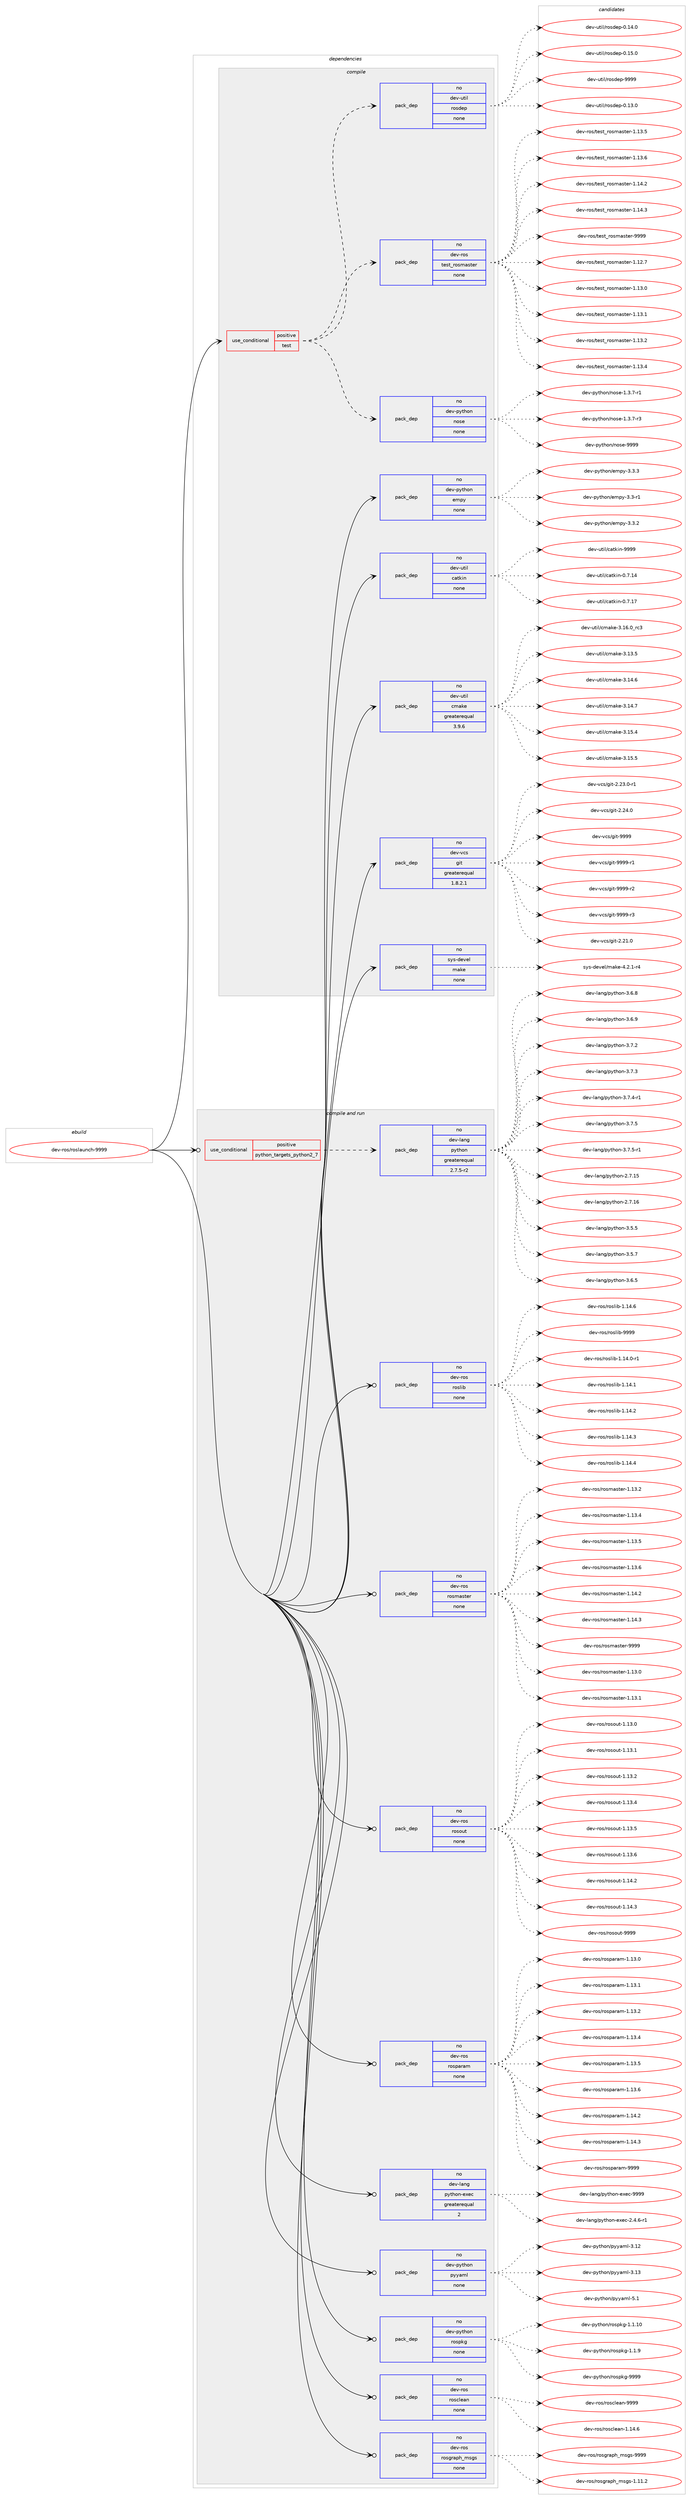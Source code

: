 digraph prolog {

# *************
# Graph options
# *************

newrank=true;
concentrate=true;
compound=true;
graph [rankdir=LR,fontname=Helvetica,fontsize=10,ranksep=1.5];#, ranksep=2.5, nodesep=0.2];
edge  [arrowhead=vee];
node  [fontname=Helvetica,fontsize=10];

# **********
# The ebuild
# **********

subgraph cluster_leftcol {
color=gray;
rank=same;
label=<<i>ebuild</i>>;
id [label="dev-ros/roslaunch-9999", color=red, width=4, href="../dev-ros/roslaunch-9999.svg"];
}

# ****************
# The dependencies
# ****************

subgraph cluster_midcol {
color=gray;
label=<<i>dependencies</i>>;
subgraph cluster_compile {
fillcolor="#eeeeee";
style=filled;
label=<<i>compile</i>>;
subgraph cond154716 {
dependency661792 [label=<<TABLE BORDER="0" CELLBORDER="1" CELLSPACING="0" CELLPADDING="4"><TR><TD ROWSPAN="3" CELLPADDING="10">use_conditional</TD></TR><TR><TD>positive</TD></TR><TR><TD>test</TD></TR></TABLE>>, shape=none, color=red];
subgraph pack495170 {
dependency661793 [label=<<TABLE BORDER="0" CELLBORDER="1" CELLSPACING="0" CELLPADDING="4" WIDTH="220"><TR><TD ROWSPAN="6" CELLPADDING="30">pack_dep</TD></TR><TR><TD WIDTH="110">no</TD></TR><TR><TD>dev-util</TD></TR><TR><TD>rosdep</TD></TR><TR><TD>none</TD></TR><TR><TD></TD></TR></TABLE>>, shape=none, color=blue];
}
dependency661792:e -> dependency661793:w [weight=20,style="dashed",arrowhead="vee"];
subgraph pack495171 {
dependency661794 [label=<<TABLE BORDER="0" CELLBORDER="1" CELLSPACING="0" CELLPADDING="4" WIDTH="220"><TR><TD ROWSPAN="6" CELLPADDING="30">pack_dep</TD></TR><TR><TD WIDTH="110">no</TD></TR><TR><TD>dev-python</TD></TR><TR><TD>nose</TD></TR><TR><TD>none</TD></TR><TR><TD></TD></TR></TABLE>>, shape=none, color=blue];
}
dependency661792:e -> dependency661794:w [weight=20,style="dashed",arrowhead="vee"];
subgraph pack495172 {
dependency661795 [label=<<TABLE BORDER="0" CELLBORDER="1" CELLSPACING="0" CELLPADDING="4" WIDTH="220"><TR><TD ROWSPAN="6" CELLPADDING="30">pack_dep</TD></TR><TR><TD WIDTH="110">no</TD></TR><TR><TD>dev-ros</TD></TR><TR><TD>test_rosmaster</TD></TR><TR><TD>none</TD></TR><TR><TD></TD></TR></TABLE>>, shape=none, color=blue];
}
dependency661792:e -> dependency661795:w [weight=20,style="dashed",arrowhead="vee"];
}
id:e -> dependency661792:w [weight=20,style="solid",arrowhead="vee"];
subgraph pack495173 {
dependency661796 [label=<<TABLE BORDER="0" CELLBORDER="1" CELLSPACING="0" CELLPADDING="4" WIDTH="220"><TR><TD ROWSPAN="6" CELLPADDING="30">pack_dep</TD></TR><TR><TD WIDTH="110">no</TD></TR><TR><TD>dev-python</TD></TR><TR><TD>empy</TD></TR><TR><TD>none</TD></TR><TR><TD></TD></TR></TABLE>>, shape=none, color=blue];
}
id:e -> dependency661796:w [weight=20,style="solid",arrowhead="vee"];
subgraph pack495174 {
dependency661797 [label=<<TABLE BORDER="0" CELLBORDER="1" CELLSPACING="0" CELLPADDING="4" WIDTH="220"><TR><TD ROWSPAN="6" CELLPADDING="30">pack_dep</TD></TR><TR><TD WIDTH="110">no</TD></TR><TR><TD>dev-util</TD></TR><TR><TD>catkin</TD></TR><TR><TD>none</TD></TR><TR><TD></TD></TR></TABLE>>, shape=none, color=blue];
}
id:e -> dependency661797:w [weight=20,style="solid",arrowhead="vee"];
subgraph pack495175 {
dependency661798 [label=<<TABLE BORDER="0" CELLBORDER="1" CELLSPACING="0" CELLPADDING="4" WIDTH="220"><TR><TD ROWSPAN="6" CELLPADDING="30">pack_dep</TD></TR><TR><TD WIDTH="110">no</TD></TR><TR><TD>dev-util</TD></TR><TR><TD>cmake</TD></TR><TR><TD>greaterequal</TD></TR><TR><TD>3.9.6</TD></TR></TABLE>>, shape=none, color=blue];
}
id:e -> dependency661798:w [weight=20,style="solid",arrowhead="vee"];
subgraph pack495176 {
dependency661799 [label=<<TABLE BORDER="0" CELLBORDER="1" CELLSPACING="0" CELLPADDING="4" WIDTH="220"><TR><TD ROWSPAN="6" CELLPADDING="30">pack_dep</TD></TR><TR><TD WIDTH="110">no</TD></TR><TR><TD>dev-vcs</TD></TR><TR><TD>git</TD></TR><TR><TD>greaterequal</TD></TR><TR><TD>1.8.2.1</TD></TR></TABLE>>, shape=none, color=blue];
}
id:e -> dependency661799:w [weight=20,style="solid",arrowhead="vee"];
subgraph pack495177 {
dependency661800 [label=<<TABLE BORDER="0" CELLBORDER="1" CELLSPACING="0" CELLPADDING="4" WIDTH="220"><TR><TD ROWSPAN="6" CELLPADDING="30">pack_dep</TD></TR><TR><TD WIDTH="110">no</TD></TR><TR><TD>sys-devel</TD></TR><TR><TD>make</TD></TR><TR><TD>none</TD></TR><TR><TD></TD></TR></TABLE>>, shape=none, color=blue];
}
id:e -> dependency661800:w [weight=20,style="solid",arrowhead="vee"];
}
subgraph cluster_compileandrun {
fillcolor="#eeeeee";
style=filled;
label=<<i>compile and run</i>>;
subgraph cond154717 {
dependency661801 [label=<<TABLE BORDER="0" CELLBORDER="1" CELLSPACING="0" CELLPADDING="4"><TR><TD ROWSPAN="3" CELLPADDING="10">use_conditional</TD></TR><TR><TD>positive</TD></TR><TR><TD>python_targets_python2_7</TD></TR></TABLE>>, shape=none, color=red];
subgraph pack495178 {
dependency661802 [label=<<TABLE BORDER="0" CELLBORDER="1" CELLSPACING="0" CELLPADDING="4" WIDTH="220"><TR><TD ROWSPAN="6" CELLPADDING="30">pack_dep</TD></TR><TR><TD WIDTH="110">no</TD></TR><TR><TD>dev-lang</TD></TR><TR><TD>python</TD></TR><TR><TD>greaterequal</TD></TR><TR><TD>2.7.5-r2</TD></TR></TABLE>>, shape=none, color=blue];
}
dependency661801:e -> dependency661802:w [weight=20,style="dashed",arrowhead="vee"];
}
id:e -> dependency661801:w [weight=20,style="solid",arrowhead="odotvee"];
subgraph pack495179 {
dependency661803 [label=<<TABLE BORDER="0" CELLBORDER="1" CELLSPACING="0" CELLPADDING="4" WIDTH="220"><TR><TD ROWSPAN="6" CELLPADDING="30">pack_dep</TD></TR><TR><TD WIDTH="110">no</TD></TR><TR><TD>dev-lang</TD></TR><TR><TD>python-exec</TD></TR><TR><TD>greaterequal</TD></TR><TR><TD>2</TD></TR></TABLE>>, shape=none, color=blue];
}
id:e -> dependency661803:w [weight=20,style="solid",arrowhead="odotvee"];
subgraph pack495180 {
dependency661804 [label=<<TABLE BORDER="0" CELLBORDER="1" CELLSPACING="0" CELLPADDING="4" WIDTH="220"><TR><TD ROWSPAN="6" CELLPADDING="30">pack_dep</TD></TR><TR><TD WIDTH="110">no</TD></TR><TR><TD>dev-python</TD></TR><TR><TD>pyyaml</TD></TR><TR><TD>none</TD></TR><TR><TD></TD></TR></TABLE>>, shape=none, color=blue];
}
id:e -> dependency661804:w [weight=20,style="solid",arrowhead="odotvee"];
subgraph pack495181 {
dependency661805 [label=<<TABLE BORDER="0" CELLBORDER="1" CELLSPACING="0" CELLPADDING="4" WIDTH="220"><TR><TD ROWSPAN="6" CELLPADDING="30">pack_dep</TD></TR><TR><TD WIDTH="110">no</TD></TR><TR><TD>dev-python</TD></TR><TR><TD>rospkg</TD></TR><TR><TD>none</TD></TR><TR><TD></TD></TR></TABLE>>, shape=none, color=blue];
}
id:e -> dependency661805:w [weight=20,style="solid",arrowhead="odotvee"];
subgraph pack495182 {
dependency661806 [label=<<TABLE BORDER="0" CELLBORDER="1" CELLSPACING="0" CELLPADDING="4" WIDTH="220"><TR><TD ROWSPAN="6" CELLPADDING="30">pack_dep</TD></TR><TR><TD WIDTH="110">no</TD></TR><TR><TD>dev-ros</TD></TR><TR><TD>rosclean</TD></TR><TR><TD>none</TD></TR><TR><TD></TD></TR></TABLE>>, shape=none, color=blue];
}
id:e -> dependency661806:w [weight=20,style="solid",arrowhead="odotvee"];
subgraph pack495183 {
dependency661807 [label=<<TABLE BORDER="0" CELLBORDER="1" CELLSPACING="0" CELLPADDING="4" WIDTH="220"><TR><TD ROWSPAN="6" CELLPADDING="30">pack_dep</TD></TR><TR><TD WIDTH="110">no</TD></TR><TR><TD>dev-ros</TD></TR><TR><TD>rosgraph_msgs</TD></TR><TR><TD>none</TD></TR><TR><TD></TD></TR></TABLE>>, shape=none, color=blue];
}
id:e -> dependency661807:w [weight=20,style="solid",arrowhead="odotvee"];
subgraph pack495184 {
dependency661808 [label=<<TABLE BORDER="0" CELLBORDER="1" CELLSPACING="0" CELLPADDING="4" WIDTH="220"><TR><TD ROWSPAN="6" CELLPADDING="30">pack_dep</TD></TR><TR><TD WIDTH="110">no</TD></TR><TR><TD>dev-ros</TD></TR><TR><TD>roslib</TD></TR><TR><TD>none</TD></TR><TR><TD></TD></TR></TABLE>>, shape=none, color=blue];
}
id:e -> dependency661808:w [weight=20,style="solid",arrowhead="odotvee"];
subgraph pack495185 {
dependency661809 [label=<<TABLE BORDER="0" CELLBORDER="1" CELLSPACING="0" CELLPADDING="4" WIDTH="220"><TR><TD ROWSPAN="6" CELLPADDING="30">pack_dep</TD></TR><TR><TD WIDTH="110">no</TD></TR><TR><TD>dev-ros</TD></TR><TR><TD>rosmaster</TD></TR><TR><TD>none</TD></TR><TR><TD></TD></TR></TABLE>>, shape=none, color=blue];
}
id:e -> dependency661809:w [weight=20,style="solid",arrowhead="odotvee"];
subgraph pack495186 {
dependency661810 [label=<<TABLE BORDER="0" CELLBORDER="1" CELLSPACING="0" CELLPADDING="4" WIDTH="220"><TR><TD ROWSPAN="6" CELLPADDING="30">pack_dep</TD></TR><TR><TD WIDTH="110">no</TD></TR><TR><TD>dev-ros</TD></TR><TR><TD>rosout</TD></TR><TR><TD>none</TD></TR><TR><TD></TD></TR></TABLE>>, shape=none, color=blue];
}
id:e -> dependency661810:w [weight=20,style="solid",arrowhead="odotvee"];
subgraph pack495187 {
dependency661811 [label=<<TABLE BORDER="0" CELLBORDER="1" CELLSPACING="0" CELLPADDING="4" WIDTH="220"><TR><TD ROWSPAN="6" CELLPADDING="30">pack_dep</TD></TR><TR><TD WIDTH="110">no</TD></TR><TR><TD>dev-ros</TD></TR><TR><TD>rosparam</TD></TR><TR><TD>none</TD></TR><TR><TD></TD></TR></TABLE>>, shape=none, color=blue];
}
id:e -> dependency661811:w [weight=20,style="solid",arrowhead="odotvee"];
}
subgraph cluster_run {
fillcolor="#eeeeee";
style=filled;
label=<<i>run</i>>;
}
}

# **************
# The candidates
# **************

subgraph cluster_choices {
rank=same;
color=gray;
label=<<i>candidates</i>>;

subgraph choice495170 {
color=black;
nodesep=1;
choice100101118451171161051084711411111510010111245484649514648 [label="dev-util/rosdep-0.13.0", color=red, width=4,href="../dev-util/rosdep-0.13.0.svg"];
choice100101118451171161051084711411111510010111245484649524648 [label="dev-util/rosdep-0.14.0", color=red, width=4,href="../dev-util/rosdep-0.14.0.svg"];
choice100101118451171161051084711411111510010111245484649534648 [label="dev-util/rosdep-0.15.0", color=red, width=4,href="../dev-util/rosdep-0.15.0.svg"];
choice10010111845117116105108471141111151001011124557575757 [label="dev-util/rosdep-9999", color=red, width=4,href="../dev-util/rosdep-9999.svg"];
dependency661793:e -> choice100101118451171161051084711411111510010111245484649514648:w [style=dotted,weight="100"];
dependency661793:e -> choice100101118451171161051084711411111510010111245484649524648:w [style=dotted,weight="100"];
dependency661793:e -> choice100101118451171161051084711411111510010111245484649534648:w [style=dotted,weight="100"];
dependency661793:e -> choice10010111845117116105108471141111151001011124557575757:w [style=dotted,weight="100"];
}
subgraph choice495171 {
color=black;
nodesep=1;
choice10010111845112121116104111110471101111151014549465146554511449 [label="dev-python/nose-1.3.7-r1", color=red, width=4,href="../dev-python/nose-1.3.7-r1.svg"];
choice10010111845112121116104111110471101111151014549465146554511451 [label="dev-python/nose-1.3.7-r3", color=red, width=4,href="../dev-python/nose-1.3.7-r3.svg"];
choice10010111845112121116104111110471101111151014557575757 [label="dev-python/nose-9999", color=red, width=4,href="../dev-python/nose-9999.svg"];
dependency661794:e -> choice10010111845112121116104111110471101111151014549465146554511449:w [style=dotted,weight="100"];
dependency661794:e -> choice10010111845112121116104111110471101111151014549465146554511451:w [style=dotted,weight="100"];
dependency661794:e -> choice10010111845112121116104111110471101111151014557575757:w [style=dotted,weight="100"];
}
subgraph choice495172 {
color=black;
nodesep=1;
choice1001011184511411111547116101115116951141111151099711511610111445494649504655 [label="dev-ros/test_rosmaster-1.12.7", color=red, width=4,href="../dev-ros/test_rosmaster-1.12.7.svg"];
choice1001011184511411111547116101115116951141111151099711511610111445494649514648 [label="dev-ros/test_rosmaster-1.13.0", color=red, width=4,href="../dev-ros/test_rosmaster-1.13.0.svg"];
choice1001011184511411111547116101115116951141111151099711511610111445494649514649 [label="dev-ros/test_rosmaster-1.13.1", color=red, width=4,href="../dev-ros/test_rosmaster-1.13.1.svg"];
choice1001011184511411111547116101115116951141111151099711511610111445494649514650 [label="dev-ros/test_rosmaster-1.13.2", color=red, width=4,href="../dev-ros/test_rosmaster-1.13.2.svg"];
choice1001011184511411111547116101115116951141111151099711511610111445494649514652 [label="dev-ros/test_rosmaster-1.13.4", color=red, width=4,href="../dev-ros/test_rosmaster-1.13.4.svg"];
choice1001011184511411111547116101115116951141111151099711511610111445494649514653 [label="dev-ros/test_rosmaster-1.13.5", color=red, width=4,href="../dev-ros/test_rosmaster-1.13.5.svg"];
choice1001011184511411111547116101115116951141111151099711511610111445494649514654 [label="dev-ros/test_rosmaster-1.13.6", color=red, width=4,href="../dev-ros/test_rosmaster-1.13.6.svg"];
choice1001011184511411111547116101115116951141111151099711511610111445494649524650 [label="dev-ros/test_rosmaster-1.14.2", color=red, width=4,href="../dev-ros/test_rosmaster-1.14.2.svg"];
choice1001011184511411111547116101115116951141111151099711511610111445494649524651 [label="dev-ros/test_rosmaster-1.14.3", color=red, width=4,href="../dev-ros/test_rosmaster-1.14.3.svg"];
choice100101118451141111154711610111511695114111115109971151161011144557575757 [label="dev-ros/test_rosmaster-9999", color=red, width=4,href="../dev-ros/test_rosmaster-9999.svg"];
dependency661795:e -> choice1001011184511411111547116101115116951141111151099711511610111445494649504655:w [style=dotted,weight="100"];
dependency661795:e -> choice1001011184511411111547116101115116951141111151099711511610111445494649514648:w [style=dotted,weight="100"];
dependency661795:e -> choice1001011184511411111547116101115116951141111151099711511610111445494649514649:w [style=dotted,weight="100"];
dependency661795:e -> choice1001011184511411111547116101115116951141111151099711511610111445494649514650:w [style=dotted,weight="100"];
dependency661795:e -> choice1001011184511411111547116101115116951141111151099711511610111445494649514652:w [style=dotted,weight="100"];
dependency661795:e -> choice1001011184511411111547116101115116951141111151099711511610111445494649514653:w [style=dotted,weight="100"];
dependency661795:e -> choice1001011184511411111547116101115116951141111151099711511610111445494649514654:w [style=dotted,weight="100"];
dependency661795:e -> choice1001011184511411111547116101115116951141111151099711511610111445494649524650:w [style=dotted,weight="100"];
dependency661795:e -> choice1001011184511411111547116101115116951141111151099711511610111445494649524651:w [style=dotted,weight="100"];
dependency661795:e -> choice100101118451141111154711610111511695114111115109971151161011144557575757:w [style=dotted,weight="100"];
}
subgraph choice495173 {
color=black;
nodesep=1;
choice1001011184511212111610411111047101109112121455146514511449 [label="dev-python/empy-3.3-r1", color=red, width=4,href="../dev-python/empy-3.3-r1.svg"];
choice1001011184511212111610411111047101109112121455146514650 [label="dev-python/empy-3.3.2", color=red, width=4,href="../dev-python/empy-3.3.2.svg"];
choice1001011184511212111610411111047101109112121455146514651 [label="dev-python/empy-3.3.3", color=red, width=4,href="../dev-python/empy-3.3.3.svg"];
dependency661796:e -> choice1001011184511212111610411111047101109112121455146514511449:w [style=dotted,weight="100"];
dependency661796:e -> choice1001011184511212111610411111047101109112121455146514650:w [style=dotted,weight="100"];
dependency661796:e -> choice1001011184511212111610411111047101109112121455146514651:w [style=dotted,weight="100"];
}
subgraph choice495174 {
color=black;
nodesep=1;
choice1001011184511711610510847999711610710511045484655464952 [label="dev-util/catkin-0.7.14", color=red, width=4,href="../dev-util/catkin-0.7.14.svg"];
choice1001011184511711610510847999711610710511045484655464955 [label="dev-util/catkin-0.7.17", color=red, width=4,href="../dev-util/catkin-0.7.17.svg"];
choice100101118451171161051084799971161071051104557575757 [label="dev-util/catkin-9999", color=red, width=4,href="../dev-util/catkin-9999.svg"];
dependency661797:e -> choice1001011184511711610510847999711610710511045484655464952:w [style=dotted,weight="100"];
dependency661797:e -> choice1001011184511711610510847999711610710511045484655464955:w [style=dotted,weight="100"];
dependency661797:e -> choice100101118451171161051084799971161071051104557575757:w [style=dotted,weight="100"];
}
subgraph choice495175 {
color=black;
nodesep=1;
choice1001011184511711610510847991099710710145514649514653 [label="dev-util/cmake-3.13.5", color=red, width=4,href="../dev-util/cmake-3.13.5.svg"];
choice1001011184511711610510847991099710710145514649524654 [label="dev-util/cmake-3.14.6", color=red, width=4,href="../dev-util/cmake-3.14.6.svg"];
choice1001011184511711610510847991099710710145514649524655 [label="dev-util/cmake-3.14.7", color=red, width=4,href="../dev-util/cmake-3.14.7.svg"];
choice1001011184511711610510847991099710710145514649534652 [label="dev-util/cmake-3.15.4", color=red, width=4,href="../dev-util/cmake-3.15.4.svg"];
choice1001011184511711610510847991099710710145514649534653 [label="dev-util/cmake-3.15.5", color=red, width=4,href="../dev-util/cmake-3.15.5.svg"];
choice1001011184511711610510847991099710710145514649544648951149951 [label="dev-util/cmake-3.16.0_rc3", color=red, width=4,href="../dev-util/cmake-3.16.0_rc3.svg"];
dependency661798:e -> choice1001011184511711610510847991099710710145514649514653:w [style=dotted,weight="100"];
dependency661798:e -> choice1001011184511711610510847991099710710145514649524654:w [style=dotted,weight="100"];
dependency661798:e -> choice1001011184511711610510847991099710710145514649524655:w [style=dotted,weight="100"];
dependency661798:e -> choice1001011184511711610510847991099710710145514649534652:w [style=dotted,weight="100"];
dependency661798:e -> choice1001011184511711610510847991099710710145514649534653:w [style=dotted,weight="100"];
dependency661798:e -> choice1001011184511711610510847991099710710145514649544648951149951:w [style=dotted,weight="100"];
}
subgraph choice495176 {
color=black;
nodesep=1;
choice10010111845118991154710310511645504650494648 [label="dev-vcs/git-2.21.0", color=red, width=4,href="../dev-vcs/git-2.21.0.svg"];
choice100101118451189911547103105116455046505146484511449 [label="dev-vcs/git-2.23.0-r1", color=red, width=4,href="../dev-vcs/git-2.23.0-r1.svg"];
choice10010111845118991154710310511645504650524648 [label="dev-vcs/git-2.24.0", color=red, width=4,href="../dev-vcs/git-2.24.0.svg"];
choice1001011184511899115471031051164557575757 [label="dev-vcs/git-9999", color=red, width=4,href="../dev-vcs/git-9999.svg"];
choice10010111845118991154710310511645575757574511449 [label="dev-vcs/git-9999-r1", color=red, width=4,href="../dev-vcs/git-9999-r1.svg"];
choice10010111845118991154710310511645575757574511450 [label="dev-vcs/git-9999-r2", color=red, width=4,href="../dev-vcs/git-9999-r2.svg"];
choice10010111845118991154710310511645575757574511451 [label="dev-vcs/git-9999-r3", color=red, width=4,href="../dev-vcs/git-9999-r3.svg"];
dependency661799:e -> choice10010111845118991154710310511645504650494648:w [style=dotted,weight="100"];
dependency661799:e -> choice100101118451189911547103105116455046505146484511449:w [style=dotted,weight="100"];
dependency661799:e -> choice10010111845118991154710310511645504650524648:w [style=dotted,weight="100"];
dependency661799:e -> choice1001011184511899115471031051164557575757:w [style=dotted,weight="100"];
dependency661799:e -> choice10010111845118991154710310511645575757574511449:w [style=dotted,weight="100"];
dependency661799:e -> choice10010111845118991154710310511645575757574511450:w [style=dotted,weight="100"];
dependency661799:e -> choice10010111845118991154710310511645575757574511451:w [style=dotted,weight="100"];
}
subgraph choice495177 {
color=black;
nodesep=1;
choice1151211154510010111810110847109971071014552465046494511452 [label="sys-devel/make-4.2.1-r4", color=red, width=4,href="../sys-devel/make-4.2.1-r4.svg"];
dependency661800:e -> choice1151211154510010111810110847109971071014552465046494511452:w [style=dotted,weight="100"];
}
subgraph choice495178 {
color=black;
nodesep=1;
choice10010111845108971101034711212111610411111045504655464953 [label="dev-lang/python-2.7.15", color=red, width=4,href="../dev-lang/python-2.7.15.svg"];
choice10010111845108971101034711212111610411111045504655464954 [label="dev-lang/python-2.7.16", color=red, width=4,href="../dev-lang/python-2.7.16.svg"];
choice100101118451089711010347112121116104111110455146534653 [label="dev-lang/python-3.5.5", color=red, width=4,href="../dev-lang/python-3.5.5.svg"];
choice100101118451089711010347112121116104111110455146534655 [label="dev-lang/python-3.5.7", color=red, width=4,href="../dev-lang/python-3.5.7.svg"];
choice100101118451089711010347112121116104111110455146544653 [label="dev-lang/python-3.6.5", color=red, width=4,href="../dev-lang/python-3.6.5.svg"];
choice100101118451089711010347112121116104111110455146544656 [label="dev-lang/python-3.6.8", color=red, width=4,href="../dev-lang/python-3.6.8.svg"];
choice100101118451089711010347112121116104111110455146544657 [label="dev-lang/python-3.6.9", color=red, width=4,href="../dev-lang/python-3.6.9.svg"];
choice100101118451089711010347112121116104111110455146554650 [label="dev-lang/python-3.7.2", color=red, width=4,href="../dev-lang/python-3.7.2.svg"];
choice100101118451089711010347112121116104111110455146554651 [label="dev-lang/python-3.7.3", color=red, width=4,href="../dev-lang/python-3.7.3.svg"];
choice1001011184510897110103471121211161041111104551465546524511449 [label="dev-lang/python-3.7.4-r1", color=red, width=4,href="../dev-lang/python-3.7.4-r1.svg"];
choice100101118451089711010347112121116104111110455146554653 [label="dev-lang/python-3.7.5", color=red, width=4,href="../dev-lang/python-3.7.5.svg"];
choice1001011184510897110103471121211161041111104551465546534511449 [label="dev-lang/python-3.7.5-r1", color=red, width=4,href="../dev-lang/python-3.7.5-r1.svg"];
dependency661802:e -> choice10010111845108971101034711212111610411111045504655464953:w [style=dotted,weight="100"];
dependency661802:e -> choice10010111845108971101034711212111610411111045504655464954:w [style=dotted,weight="100"];
dependency661802:e -> choice100101118451089711010347112121116104111110455146534653:w [style=dotted,weight="100"];
dependency661802:e -> choice100101118451089711010347112121116104111110455146534655:w [style=dotted,weight="100"];
dependency661802:e -> choice100101118451089711010347112121116104111110455146544653:w [style=dotted,weight="100"];
dependency661802:e -> choice100101118451089711010347112121116104111110455146544656:w [style=dotted,weight="100"];
dependency661802:e -> choice100101118451089711010347112121116104111110455146544657:w [style=dotted,weight="100"];
dependency661802:e -> choice100101118451089711010347112121116104111110455146554650:w [style=dotted,weight="100"];
dependency661802:e -> choice100101118451089711010347112121116104111110455146554651:w [style=dotted,weight="100"];
dependency661802:e -> choice1001011184510897110103471121211161041111104551465546524511449:w [style=dotted,weight="100"];
dependency661802:e -> choice100101118451089711010347112121116104111110455146554653:w [style=dotted,weight="100"];
dependency661802:e -> choice1001011184510897110103471121211161041111104551465546534511449:w [style=dotted,weight="100"];
}
subgraph choice495179 {
color=black;
nodesep=1;
choice10010111845108971101034711212111610411111045101120101994550465246544511449 [label="dev-lang/python-exec-2.4.6-r1", color=red, width=4,href="../dev-lang/python-exec-2.4.6-r1.svg"];
choice10010111845108971101034711212111610411111045101120101994557575757 [label="dev-lang/python-exec-9999", color=red, width=4,href="../dev-lang/python-exec-9999.svg"];
dependency661803:e -> choice10010111845108971101034711212111610411111045101120101994550465246544511449:w [style=dotted,weight="100"];
dependency661803:e -> choice10010111845108971101034711212111610411111045101120101994557575757:w [style=dotted,weight="100"];
}
subgraph choice495180 {
color=black;
nodesep=1;
choice1001011184511212111610411111047112121121971091084551464950 [label="dev-python/pyyaml-3.12", color=red, width=4,href="../dev-python/pyyaml-3.12.svg"];
choice1001011184511212111610411111047112121121971091084551464951 [label="dev-python/pyyaml-3.13", color=red, width=4,href="../dev-python/pyyaml-3.13.svg"];
choice10010111845112121116104111110471121211219710910845534649 [label="dev-python/pyyaml-5.1", color=red, width=4,href="../dev-python/pyyaml-5.1.svg"];
dependency661804:e -> choice1001011184511212111610411111047112121121971091084551464950:w [style=dotted,weight="100"];
dependency661804:e -> choice1001011184511212111610411111047112121121971091084551464951:w [style=dotted,weight="100"];
dependency661804:e -> choice10010111845112121116104111110471121211219710910845534649:w [style=dotted,weight="100"];
}
subgraph choice495181 {
color=black;
nodesep=1;
choice100101118451121211161041111104711411111511210710345494649464948 [label="dev-python/rospkg-1.1.10", color=red, width=4,href="../dev-python/rospkg-1.1.10.svg"];
choice1001011184511212111610411111047114111115112107103454946494657 [label="dev-python/rospkg-1.1.9", color=red, width=4,href="../dev-python/rospkg-1.1.9.svg"];
choice10010111845112121116104111110471141111151121071034557575757 [label="dev-python/rospkg-9999", color=red, width=4,href="../dev-python/rospkg-9999.svg"];
dependency661805:e -> choice100101118451121211161041111104711411111511210710345494649464948:w [style=dotted,weight="100"];
dependency661805:e -> choice1001011184511212111610411111047114111115112107103454946494657:w [style=dotted,weight="100"];
dependency661805:e -> choice10010111845112121116104111110471141111151121071034557575757:w [style=dotted,weight="100"];
}
subgraph choice495182 {
color=black;
nodesep=1;
choice1001011184511411111547114111115991081019711045494649524654 [label="dev-ros/rosclean-1.14.6", color=red, width=4,href="../dev-ros/rosclean-1.14.6.svg"];
choice100101118451141111154711411111599108101971104557575757 [label="dev-ros/rosclean-9999", color=red, width=4,href="../dev-ros/rosclean-9999.svg"];
dependency661806:e -> choice1001011184511411111547114111115991081019711045494649524654:w [style=dotted,weight="100"];
dependency661806:e -> choice100101118451141111154711411111599108101971104557575757:w [style=dotted,weight="100"];
}
subgraph choice495183 {
color=black;
nodesep=1;
choice1001011184511411111547114111115103114971121049510911510311545494649494650 [label="dev-ros/rosgraph_msgs-1.11.2", color=red, width=4,href="../dev-ros/rosgraph_msgs-1.11.2.svg"];
choice100101118451141111154711411111510311497112104951091151031154557575757 [label="dev-ros/rosgraph_msgs-9999", color=red, width=4,href="../dev-ros/rosgraph_msgs-9999.svg"];
dependency661807:e -> choice1001011184511411111547114111115103114971121049510911510311545494649494650:w [style=dotted,weight="100"];
dependency661807:e -> choice100101118451141111154711411111510311497112104951091151031154557575757:w [style=dotted,weight="100"];
}
subgraph choice495184 {
color=black;
nodesep=1;
choice100101118451141111154711411111510810598454946495246484511449 [label="dev-ros/roslib-1.14.0-r1", color=red, width=4,href="../dev-ros/roslib-1.14.0-r1.svg"];
choice10010111845114111115471141111151081059845494649524649 [label="dev-ros/roslib-1.14.1", color=red, width=4,href="../dev-ros/roslib-1.14.1.svg"];
choice10010111845114111115471141111151081059845494649524650 [label="dev-ros/roslib-1.14.2", color=red, width=4,href="../dev-ros/roslib-1.14.2.svg"];
choice10010111845114111115471141111151081059845494649524651 [label="dev-ros/roslib-1.14.3", color=red, width=4,href="../dev-ros/roslib-1.14.3.svg"];
choice10010111845114111115471141111151081059845494649524652 [label="dev-ros/roslib-1.14.4", color=red, width=4,href="../dev-ros/roslib-1.14.4.svg"];
choice10010111845114111115471141111151081059845494649524654 [label="dev-ros/roslib-1.14.6", color=red, width=4,href="../dev-ros/roslib-1.14.6.svg"];
choice1001011184511411111547114111115108105984557575757 [label="dev-ros/roslib-9999", color=red, width=4,href="../dev-ros/roslib-9999.svg"];
dependency661808:e -> choice100101118451141111154711411111510810598454946495246484511449:w [style=dotted,weight="100"];
dependency661808:e -> choice10010111845114111115471141111151081059845494649524649:w [style=dotted,weight="100"];
dependency661808:e -> choice10010111845114111115471141111151081059845494649524650:w [style=dotted,weight="100"];
dependency661808:e -> choice10010111845114111115471141111151081059845494649524651:w [style=dotted,weight="100"];
dependency661808:e -> choice10010111845114111115471141111151081059845494649524652:w [style=dotted,weight="100"];
dependency661808:e -> choice10010111845114111115471141111151081059845494649524654:w [style=dotted,weight="100"];
dependency661808:e -> choice1001011184511411111547114111115108105984557575757:w [style=dotted,weight="100"];
}
subgraph choice495185 {
color=black;
nodesep=1;
choice10010111845114111115471141111151099711511610111445494649514648 [label="dev-ros/rosmaster-1.13.0", color=red, width=4,href="../dev-ros/rosmaster-1.13.0.svg"];
choice10010111845114111115471141111151099711511610111445494649514649 [label="dev-ros/rosmaster-1.13.1", color=red, width=4,href="../dev-ros/rosmaster-1.13.1.svg"];
choice10010111845114111115471141111151099711511610111445494649514650 [label="dev-ros/rosmaster-1.13.2", color=red, width=4,href="../dev-ros/rosmaster-1.13.2.svg"];
choice10010111845114111115471141111151099711511610111445494649514652 [label="dev-ros/rosmaster-1.13.4", color=red, width=4,href="../dev-ros/rosmaster-1.13.4.svg"];
choice10010111845114111115471141111151099711511610111445494649514653 [label="dev-ros/rosmaster-1.13.5", color=red, width=4,href="../dev-ros/rosmaster-1.13.5.svg"];
choice10010111845114111115471141111151099711511610111445494649514654 [label="dev-ros/rosmaster-1.13.6", color=red, width=4,href="../dev-ros/rosmaster-1.13.6.svg"];
choice10010111845114111115471141111151099711511610111445494649524650 [label="dev-ros/rosmaster-1.14.2", color=red, width=4,href="../dev-ros/rosmaster-1.14.2.svg"];
choice10010111845114111115471141111151099711511610111445494649524651 [label="dev-ros/rosmaster-1.14.3", color=red, width=4,href="../dev-ros/rosmaster-1.14.3.svg"];
choice1001011184511411111547114111115109971151161011144557575757 [label="dev-ros/rosmaster-9999", color=red, width=4,href="../dev-ros/rosmaster-9999.svg"];
dependency661809:e -> choice10010111845114111115471141111151099711511610111445494649514648:w [style=dotted,weight="100"];
dependency661809:e -> choice10010111845114111115471141111151099711511610111445494649514649:w [style=dotted,weight="100"];
dependency661809:e -> choice10010111845114111115471141111151099711511610111445494649514650:w [style=dotted,weight="100"];
dependency661809:e -> choice10010111845114111115471141111151099711511610111445494649514652:w [style=dotted,weight="100"];
dependency661809:e -> choice10010111845114111115471141111151099711511610111445494649514653:w [style=dotted,weight="100"];
dependency661809:e -> choice10010111845114111115471141111151099711511610111445494649514654:w [style=dotted,weight="100"];
dependency661809:e -> choice10010111845114111115471141111151099711511610111445494649524650:w [style=dotted,weight="100"];
dependency661809:e -> choice10010111845114111115471141111151099711511610111445494649524651:w [style=dotted,weight="100"];
dependency661809:e -> choice1001011184511411111547114111115109971151161011144557575757:w [style=dotted,weight="100"];
}
subgraph choice495186 {
color=black;
nodesep=1;
choice100101118451141111154711411111511111711645494649514648 [label="dev-ros/rosout-1.13.0", color=red, width=4,href="../dev-ros/rosout-1.13.0.svg"];
choice100101118451141111154711411111511111711645494649514649 [label="dev-ros/rosout-1.13.1", color=red, width=4,href="../dev-ros/rosout-1.13.1.svg"];
choice100101118451141111154711411111511111711645494649514650 [label="dev-ros/rosout-1.13.2", color=red, width=4,href="../dev-ros/rosout-1.13.2.svg"];
choice100101118451141111154711411111511111711645494649514652 [label="dev-ros/rosout-1.13.4", color=red, width=4,href="../dev-ros/rosout-1.13.4.svg"];
choice100101118451141111154711411111511111711645494649514653 [label="dev-ros/rosout-1.13.5", color=red, width=4,href="../dev-ros/rosout-1.13.5.svg"];
choice100101118451141111154711411111511111711645494649514654 [label="dev-ros/rosout-1.13.6", color=red, width=4,href="../dev-ros/rosout-1.13.6.svg"];
choice100101118451141111154711411111511111711645494649524650 [label="dev-ros/rosout-1.14.2", color=red, width=4,href="../dev-ros/rosout-1.14.2.svg"];
choice100101118451141111154711411111511111711645494649524651 [label="dev-ros/rosout-1.14.3", color=red, width=4,href="../dev-ros/rosout-1.14.3.svg"];
choice10010111845114111115471141111151111171164557575757 [label="dev-ros/rosout-9999", color=red, width=4,href="../dev-ros/rosout-9999.svg"];
dependency661810:e -> choice100101118451141111154711411111511111711645494649514648:w [style=dotted,weight="100"];
dependency661810:e -> choice100101118451141111154711411111511111711645494649514649:w [style=dotted,weight="100"];
dependency661810:e -> choice100101118451141111154711411111511111711645494649514650:w [style=dotted,weight="100"];
dependency661810:e -> choice100101118451141111154711411111511111711645494649514652:w [style=dotted,weight="100"];
dependency661810:e -> choice100101118451141111154711411111511111711645494649514653:w [style=dotted,weight="100"];
dependency661810:e -> choice100101118451141111154711411111511111711645494649514654:w [style=dotted,weight="100"];
dependency661810:e -> choice100101118451141111154711411111511111711645494649524650:w [style=dotted,weight="100"];
dependency661810:e -> choice100101118451141111154711411111511111711645494649524651:w [style=dotted,weight="100"];
dependency661810:e -> choice10010111845114111115471141111151111171164557575757:w [style=dotted,weight="100"];
}
subgraph choice495187 {
color=black;
nodesep=1;
choice1001011184511411111547114111115112971149710945494649514648 [label="dev-ros/rosparam-1.13.0", color=red, width=4,href="../dev-ros/rosparam-1.13.0.svg"];
choice1001011184511411111547114111115112971149710945494649514649 [label="dev-ros/rosparam-1.13.1", color=red, width=4,href="../dev-ros/rosparam-1.13.1.svg"];
choice1001011184511411111547114111115112971149710945494649514650 [label="dev-ros/rosparam-1.13.2", color=red, width=4,href="../dev-ros/rosparam-1.13.2.svg"];
choice1001011184511411111547114111115112971149710945494649514652 [label="dev-ros/rosparam-1.13.4", color=red, width=4,href="../dev-ros/rosparam-1.13.4.svg"];
choice1001011184511411111547114111115112971149710945494649514653 [label="dev-ros/rosparam-1.13.5", color=red, width=4,href="../dev-ros/rosparam-1.13.5.svg"];
choice1001011184511411111547114111115112971149710945494649514654 [label="dev-ros/rosparam-1.13.6", color=red, width=4,href="../dev-ros/rosparam-1.13.6.svg"];
choice1001011184511411111547114111115112971149710945494649524650 [label="dev-ros/rosparam-1.14.2", color=red, width=4,href="../dev-ros/rosparam-1.14.2.svg"];
choice1001011184511411111547114111115112971149710945494649524651 [label="dev-ros/rosparam-1.14.3", color=red, width=4,href="../dev-ros/rosparam-1.14.3.svg"];
choice100101118451141111154711411111511297114971094557575757 [label="dev-ros/rosparam-9999", color=red, width=4,href="../dev-ros/rosparam-9999.svg"];
dependency661811:e -> choice1001011184511411111547114111115112971149710945494649514648:w [style=dotted,weight="100"];
dependency661811:e -> choice1001011184511411111547114111115112971149710945494649514649:w [style=dotted,weight="100"];
dependency661811:e -> choice1001011184511411111547114111115112971149710945494649514650:w [style=dotted,weight="100"];
dependency661811:e -> choice1001011184511411111547114111115112971149710945494649514652:w [style=dotted,weight="100"];
dependency661811:e -> choice1001011184511411111547114111115112971149710945494649514653:w [style=dotted,weight="100"];
dependency661811:e -> choice1001011184511411111547114111115112971149710945494649514654:w [style=dotted,weight="100"];
dependency661811:e -> choice1001011184511411111547114111115112971149710945494649524650:w [style=dotted,weight="100"];
dependency661811:e -> choice1001011184511411111547114111115112971149710945494649524651:w [style=dotted,weight="100"];
dependency661811:e -> choice100101118451141111154711411111511297114971094557575757:w [style=dotted,weight="100"];
}
}

}
